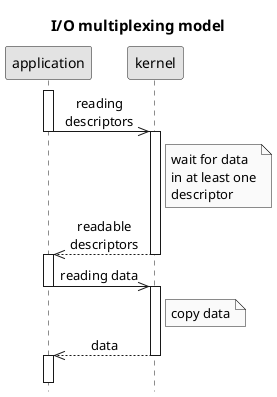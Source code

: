 @startuml
title I/O multiplexing model
hide footbox
skinparam monochrome true
skinparam defaultFontName Microsoft Sans Serif
skinparam titleFontSize 15
skinparam sequenceMessageAlign center
activate application
application->>kernel: reading\ndescriptors
deactivate application
activate kernel
Note right of kernel: wait for data\nin at least one\ndescriptor
kernel-->>application: readable\ndescriptors
deactivate kernel
activate application
application->>kernel: reading data
deactivate application
activate kernel
Note right of kernel: copy data
kernel-->>application: data
deactivate kernel
activate application
||4||
kernel -[#white]->]
@enduml
